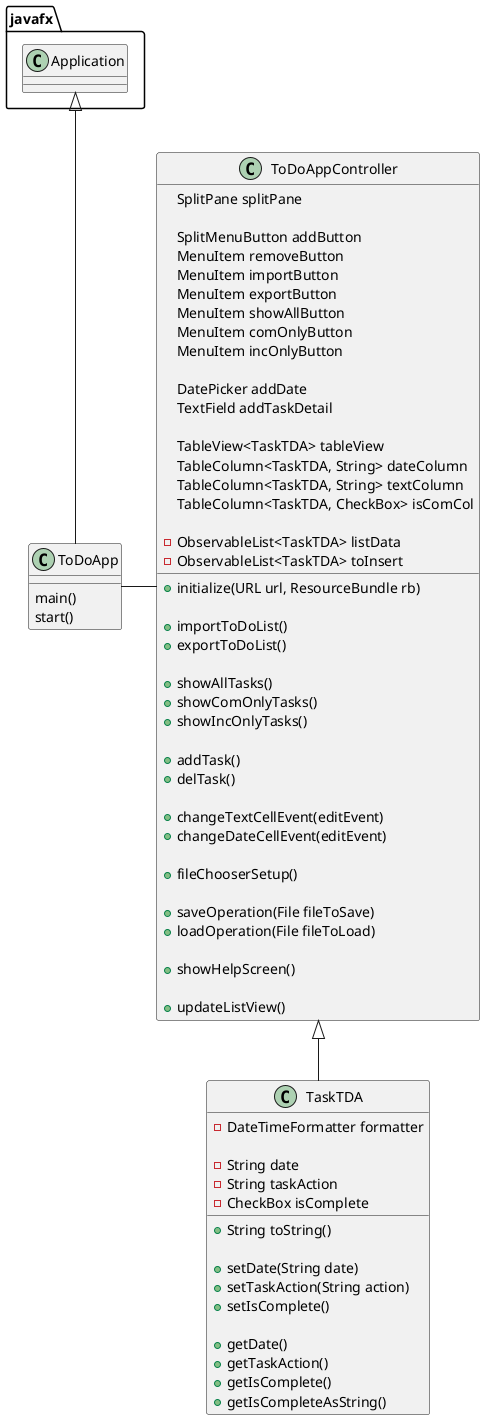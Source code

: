 @startuml

class ToDoApp{
    main()
    start()
}

class ToDoAppController{

    SplitPane splitPane

    SplitMenuButton addButton
    MenuItem removeButton
    MenuItem importButton
    MenuItem exportButton
    MenuItem showAllButton
    MenuItem comOnlyButton
    MenuItem incOnlyButton

    DatePicker addDate
    TextField addTaskDetail

    TableView<TaskTDA> tableView
    TableColumn<TaskTDA, String> dateColumn
    TableColumn<TaskTDA, String> textColumn
    TableColumn<TaskTDA, CheckBox> isComCol

    -ObservableList<TaskTDA> listData
    -ObservableList<TaskTDA> toInsert

    +initialize(URL url, ResourceBundle rb)

    +importToDoList()
    +exportToDoList()

    +showAllTasks()
    +showComOnlyTasks()
    +showIncOnlyTasks()

    +addTask()
    +delTask()

    +changeTextCellEvent(editEvent)
    +changeDateCellEvent(editEvent)

    +fileChooserSetup()

    +saveOperation(File fileToSave)
    +loadOperation(File fileToLoad)

    +showHelpScreen()

    +updateListView()
}


class TaskTDA{

    -DateTimeFormatter formatter

    -String date
    -String taskAction
    -CheckBox isComplete

    +String toString()

    +setDate(String date)
    +setTaskAction(String action)
    +setIsComplete()

    +getDate()
    +getTaskAction()
    +getIsComplete()
    +getIsCompleteAsString()
}

javafx.Application <|-- ToDoApp

ToDoApp - ToDoAppController

ToDoAppController <|-- TaskTDA


@enduml